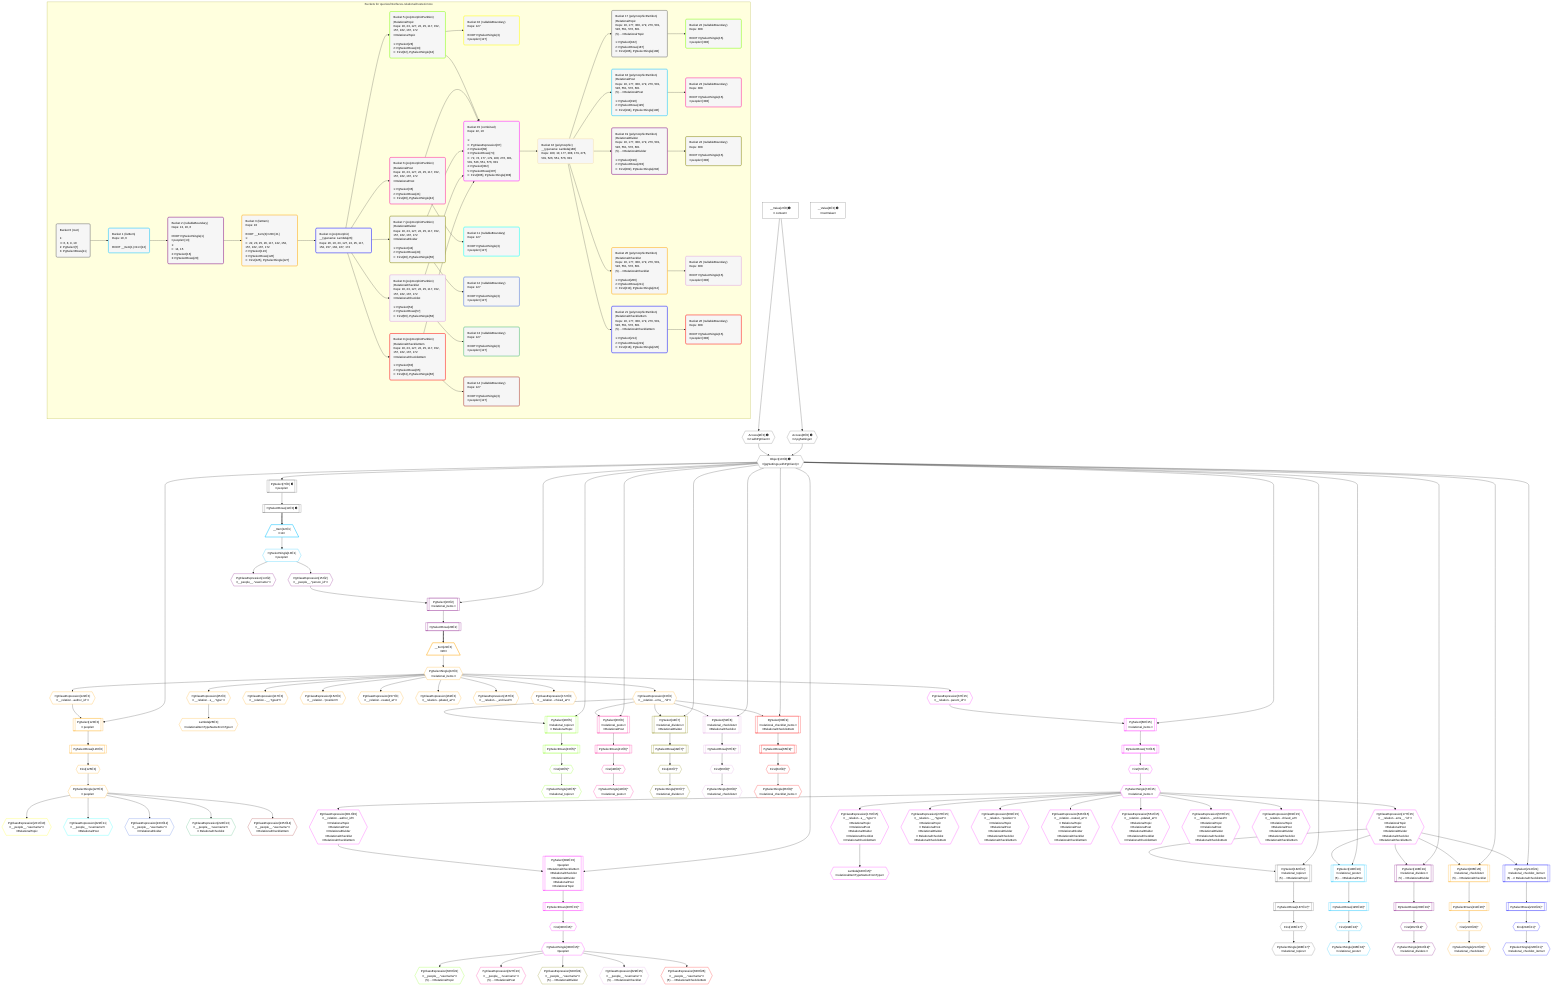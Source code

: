 %%{init: {'themeVariables': { 'fontSize': '12px'}}}%%
graph TD
    classDef path fill:#eee,stroke:#000,color:#000
    classDef plan fill:#fff,stroke-width:1px,color:#000
    classDef itemplan fill:#fff,stroke-width:2px,color:#000
    classDef unbatchedplan fill:#dff,stroke-width:1px,color:#000
    classDef sideeffectplan fill:#fcc,stroke-width:2px,color:#000
    classDef bucket fill:#f6f6f6,color:#000,stroke-width:2px,text-align:left

    subgraph "Buckets for queries/interfaces-relational/nested-more"
    Bucket0("Bucket 0 (root)<br /><br />1: <br />ᐳ: 6, 8, 9, 10<br />2: PgSelect[7]<br />3: PgSelectRows[11]"):::bucket
    Bucket1("Bucket 1 (listItem)<br />Deps: 10, 6<br /><br />ROOT __Item{1}ᐸ11ᐳ[12]"):::bucket
    Bucket2("Bucket 2 (nullableBoundary)<br />Deps: 13, 10, 6<br /><br />ROOT PgSelectSingle{1}ᐸpeopleᐳ[13]<br />1: <br />ᐳ: 14, 15<br />2: PgSelect[16]<br />3: PgSelectRows[20]"):::bucket
    Bucket3("Bucket 3 (listItem)<br />Deps: 10<br /><br />ROOT __Item{3}ᐸ20ᐳ[21]<br />1: <br />ᐳ: 22, 23, 25, 26, 117, 122, 152, 157, 162, 167, 172<br />2: PgSelect[123]<br />3: PgSelectRows[126]<br />ᐳ: First[125], PgSelectSingle[127]"):::bucket
    Bucket4("Bucket 4 (polymorphic)<br />__typename: Lambda[26]<br />Deps: 26, 10, 23, 127, 22, 25, 117, 152, 157, 162, 167, 172"):::bucket
    Bucket5("Bucket 5 (polymorphicPartition)<br />|RelationalTopic<br />Deps: 10, 23, 127, 22, 25, 117, 152, 157, 162, 167, 172<br />ᐳRelationalTopic<br /><br />1: PgSelect[28]<br />2: PgSelectRows[33]<br />ᐳ: First[32], PgSelectSingle[34]"):::bucket
    Bucket6("Bucket 6 (polymorphicPartition)<br />|RelationalPost<br />Deps: 10, 23, 127, 22, 25, 117, 152, 157, 162, 167, 172<br />ᐳRelationalPost<br /><br />1: PgSelect[36]<br />2: PgSelectRows[41]<br />ᐳ: First[40], PgSelectSingle[42]"):::bucket
    Bucket7("Bucket 7 (polymorphicPartition)<br />|RelationalDivider<br />Deps: 10, 23, 127, 22, 25, 117, 152, 157, 162, 167, 172<br />ᐳRelationalDivider<br /><br />1: PgSelect[44]<br />2: PgSelectRows[49]<br />ᐳ: First[48], PgSelectSingle[50]"):::bucket
    Bucket8("Bucket 8 (polymorphicPartition)<br />|RelationalChecklist<br />Deps: 10, 23, 127, 22, 25, 117, 152, 157, 162, 167, 172<br />ᐳRelationalChecklist<br /><br />1: PgSelect[52]<br />2: PgSelectRows[57]<br />ᐳ: First[56], PgSelectSingle[58]"):::bucket
    Bucket9("Bucket 9 (polymorphicPartition)<br />|RelationalChecklistItem<br />Deps: 10, 23, 127, 22, 25, 117, 152, 157, 162, 167, 172<br />ᐳRelationalChecklistItem<br /><br />1: PgSelect[60]<br />2: PgSelectRows[65]<br />ᐳ: First[64], PgSelectSingle[66]"):::bucket
    Bucket10("Bucket 10 (nullableBoundary)<br />Deps: 127<br /><br />ROOT PgSelectSingle{3}ᐸpeopleᐳ[127]"):::bucket
    Bucket11("Bucket 11 (nullableBoundary)<br />Deps: 127<br /><br />ROOT PgSelectSingle{3}ᐸpeopleᐳ[127]"):::bucket
    Bucket12("Bucket 12 (nullableBoundary)<br />Deps: 127<br /><br />ROOT PgSelectSingle{3}ᐸpeopleᐳ[127]"):::bucket
    Bucket13("Bucket 13 (nullableBoundary)<br />Deps: 127<br /><br />ROOT PgSelectSingle{3}ᐸpeopleᐳ[127]"):::bucket
    Bucket14("Bucket 14 (nullableBoundary)<br />Deps: 127<br /><br />ROOT PgSelectSingle{3}ᐸpeopleᐳ[127]"):::bucket
    Bucket15("Bucket 15 (combined)<br />Deps: 22, 10<br /><br />1: <br />ᐳ: PgClassExpression[67]<br />2: PgSelect[68]<br />3: PgSelectRows[73]<br />ᐳ: 72, 74, 177, 179, 180, 276, 301, 501, 526, 551, 576, 601<br />4: PgSelect[302]<br />5: PgSelectRows[307]<br />ᐳ: First[306], PgSelectSingle[308]"):::bucket
    Bucket16("Bucket 16 (polymorphic)<br />__typename: Lambda[180]<br />Deps: 180, 10, 177, 308, 179, 276, 501, 526, 551, 576, 601"):::bucket
    Bucket17("Bucket 17 (polymorphicPartition)<br />|RelationalTopic<br />Deps: 10, 177, 308, 179, 276, 501, 526, 551, 576, 601<br />(5) ...ᐳRelationalTopic<br /><br />1: PgSelect[182]<br />2: PgSelectRows[187]<br />ᐳ: First[186], PgSelectSingle[188]"):::bucket
    Bucket18("Bucket 18 (polymorphicPartition)<br />|RelationalPost<br />Deps: 10, 177, 308, 179, 276, 501, 526, 551, 576, 601<br />(5) ...ᐳRelationalPost<br /><br />1: PgSelect[190]<br />2: PgSelectRows[195]<br />ᐳ: First[194], PgSelectSingle[196]"):::bucket
    Bucket19("Bucket 19 (polymorphicPartition)<br />|RelationalDivider<br />Deps: 10, 177, 308, 179, 276, 501, 526, 551, 576, 601<br />(5) ...ᐳRelationalDivider<br /><br />1: PgSelect[198]<br />2: PgSelectRows[203]<br />ᐳ: First[202], PgSelectSingle[204]"):::bucket
    Bucket20("Bucket 20 (polymorphicPartition)<br />|RelationalChecklist<br />Deps: 10, 177, 308, 179, 276, 501, 526, 551, 576, 601<br />(5) ...ᐳRelationalChecklist<br /><br />1: PgSelect[206]<br />2: PgSelectRows[211]<br />ᐳ: First[210], PgSelectSingle[212]"):::bucket
    Bucket21("Bucket 21 (polymorphicPartition)<br />|RelationalChecklistItem<br />Deps: 10, 177, 308, 179, 276, 501, 526, 551, 576, 601<br />(5) ...ᐳRelationalChecklistItem<br /><br />1: PgSelect[214]<br />2: PgSelectRows[219]<br />ᐳ: First[218], PgSelectSingle[220]"):::bucket
    Bucket22("Bucket 22 (nullableBoundary)<br />Deps: 308<br /><br />ROOT PgSelectSingle{15}ᐸpeopleᐳ[308]"):::bucket
    Bucket23("Bucket 23 (nullableBoundary)<br />Deps: 308<br /><br />ROOT PgSelectSingle{15}ᐸpeopleᐳ[308]"):::bucket
    Bucket24("Bucket 24 (nullableBoundary)<br />Deps: 308<br /><br />ROOT PgSelectSingle{15}ᐸpeopleᐳ[308]"):::bucket
    Bucket25("Bucket 25 (nullableBoundary)<br />Deps: 308<br /><br />ROOT PgSelectSingle{15}ᐸpeopleᐳ[308]"):::bucket
    Bucket26("Bucket 26 (nullableBoundary)<br />Deps: 308<br /><br />ROOT PgSelectSingle{15}ᐸpeopleᐳ[308]"):::bucket
    end
    Bucket0 --> Bucket1
    Bucket1 --> Bucket2
    Bucket2 --> Bucket3
    Bucket3 --> Bucket4
    Bucket4 --> Bucket5 & Bucket6 & Bucket7 & Bucket8 & Bucket9
    Bucket5 --> Bucket10 & Bucket15
    Bucket6 --> Bucket11 & Bucket15
    Bucket7 --> Bucket12 & Bucket15
    Bucket8 --> Bucket13 & Bucket15
    Bucket9 --> Bucket14 & Bucket15
    Bucket15 --> Bucket16
    Bucket16 --> Bucket17 & Bucket18 & Bucket19 & Bucket20 & Bucket21
    Bucket17 --> Bucket22
    Bucket18 --> Bucket23
    Bucket19 --> Bucket24
    Bucket20 --> Bucket25
    Bucket21 --> Bucket26

    %% plan dependencies
    PgSelect7[["PgSelect[7∈0] ➊<br />ᐸpeopleᐳ"]]:::plan
    Object10{{"Object[10∈0] ➊<br />ᐸ{pgSettings,withPgClient}ᐳ"}}:::plan
    Object10 --> PgSelect7
    Access8{{"Access[8∈0] ➊<br />ᐸ2.pgSettingsᐳ"}}:::plan
    Access9{{"Access[9∈0] ➊<br />ᐸ2.withPgClientᐳ"}}:::plan
    Access8 & Access9 --> Object10
    __Value2["__Value[2∈0] ➊<br />ᐸcontextᐳ"]:::plan
    __Value2 --> Access8
    __Value2 --> Access9
    PgSelectRows11[["PgSelectRows[11∈0] ➊"]]:::plan
    PgSelect7 --> PgSelectRows11
    __Value4["__Value[4∈0] ➊<br />ᐸrootValueᐳ"]:::plan
    __Item12[/"__Item[12∈1]<br />ᐸ11ᐳ"\]:::itemplan
    PgSelectRows11 ==> __Item12
    PgSelectSingle13{{"PgSelectSingle[13∈1]<br />ᐸpeopleᐳ"}}:::plan
    __Item12 --> PgSelectSingle13
    PgSelect16[["PgSelect[16∈2]<br />ᐸrelational_itemsᐳ"]]:::plan
    PgClassExpression15{{"PgClassExpression[15∈2]<br />ᐸ__people__.”person_id”ᐳ"}}:::plan
    Object10 & PgClassExpression15 --> PgSelect16
    PgClassExpression14{{"PgClassExpression[14∈2]<br />ᐸ__people__.”username”ᐳ"}}:::plan
    PgSelectSingle13 --> PgClassExpression14
    PgSelectSingle13 --> PgClassExpression15
    PgSelectRows20[["PgSelectRows[20∈2]"]]:::plan
    PgSelect16 --> PgSelectRows20
    PgSelect123[["PgSelect[123∈3]<br />ᐸpeopleᐳ"]]:::plan
    PgClassExpression122{{"PgClassExpression[122∈3]<br />ᐸ__relation...author_id”ᐳ"}}:::plan
    Object10 & PgClassExpression122 --> PgSelect123
    __Item21[/"__Item[21∈3]<br />ᐸ20ᐳ"\]:::itemplan
    PgSelectRows20 ==> __Item21
    PgSelectSingle22{{"PgSelectSingle[22∈3]<br />ᐸrelational_itemsᐳ"}}:::plan
    __Item21 --> PgSelectSingle22
    PgClassExpression23{{"PgClassExpression[23∈3]<br />ᐸ__relation...ems__.”id”ᐳ"}}:::plan
    PgSelectSingle22 --> PgClassExpression23
    PgClassExpression25{{"PgClassExpression[25∈3]<br />ᐸ__relation...s__.”type”ᐳ"}}:::plan
    PgSelectSingle22 --> PgClassExpression25
    Lambda26{{"Lambda[26∈3]<br />ᐸrelationalItemTypeNameFromTypeᐳ"}}:::plan
    PgClassExpression25 --> Lambda26
    PgClassExpression117{{"PgClassExpression[117∈3]<br />ᐸ__relation...__.”type2”ᐳ"}}:::plan
    PgSelectSingle22 --> PgClassExpression117
    PgSelectSingle22 --> PgClassExpression122
    First125{{"First[125∈3]"}}:::plan
    PgSelectRows126[["PgSelectRows[126∈3]"]]:::plan
    PgSelectRows126 --> First125
    PgSelect123 --> PgSelectRows126
    PgSelectSingle127{{"PgSelectSingle[127∈3]<br />ᐸpeopleᐳ"}}:::plan
    First125 --> PgSelectSingle127
    PgClassExpression152{{"PgClassExpression[152∈3]<br />ᐸ__relation...”position”ᐳ"}}:::plan
    PgSelectSingle22 --> PgClassExpression152
    PgClassExpression157{{"PgClassExpression[157∈3]<br />ᐸ__relation...reated_at”ᐳ"}}:::plan
    PgSelectSingle22 --> PgClassExpression157
    PgClassExpression162{{"PgClassExpression[162∈3]<br />ᐸ__relation...pdated_at”ᐳ"}}:::plan
    PgSelectSingle22 --> PgClassExpression162
    PgClassExpression167{{"PgClassExpression[167∈3]<br />ᐸ__relation..._archived”ᐳ"}}:::plan
    PgSelectSingle22 --> PgClassExpression167
    PgClassExpression172{{"PgClassExpression[172∈3]<br />ᐸ__relation...chived_at”ᐳ"}}:::plan
    PgSelectSingle22 --> PgClassExpression172
    PgSelect28[["PgSelect[28∈5]<br />ᐸrelational_topicsᐳ<br />ᐳRelationalTopic"]]:::plan
    Object10 & PgClassExpression23 --> PgSelect28
    First32{{"First[32∈5]^"}}:::plan
    PgSelectRows33[["PgSelectRows[33∈5]^"]]:::plan
    PgSelectRows33 --> First32
    PgSelect28 --> PgSelectRows33
    PgSelectSingle34{{"PgSelectSingle[34∈5]^<br />ᐸrelational_topicsᐳ"}}:::plan
    First32 --> PgSelectSingle34
    PgSelect36[["PgSelect[36∈6]<br />ᐸrelational_postsᐳ<br />ᐳRelationalPost"]]:::plan
    Object10 & PgClassExpression23 --> PgSelect36
    First40{{"First[40∈6]^"}}:::plan
    PgSelectRows41[["PgSelectRows[41∈6]^"]]:::plan
    PgSelectRows41 --> First40
    PgSelect36 --> PgSelectRows41
    PgSelectSingle42{{"PgSelectSingle[42∈6]^<br />ᐸrelational_postsᐳ"}}:::plan
    First40 --> PgSelectSingle42
    PgSelect44[["PgSelect[44∈7]<br />ᐸrelational_dividersᐳ<br />ᐳRelationalDivider"]]:::plan
    Object10 & PgClassExpression23 --> PgSelect44
    First48{{"First[48∈7]^"}}:::plan
    PgSelectRows49[["PgSelectRows[49∈7]^"]]:::plan
    PgSelectRows49 --> First48
    PgSelect44 --> PgSelectRows49
    PgSelectSingle50{{"PgSelectSingle[50∈7]^<br />ᐸrelational_dividersᐳ"}}:::plan
    First48 --> PgSelectSingle50
    PgSelect52[["PgSelect[52∈8]<br />ᐸrelational_checklistsᐳ<br />ᐳRelationalChecklist"]]:::plan
    Object10 & PgClassExpression23 --> PgSelect52
    First56{{"First[56∈8]^"}}:::plan
    PgSelectRows57[["PgSelectRows[57∈8]^"]]:::plan
    PgSelectRows57 --> First56
    PgSelect52 --> PgSelectRows57
    PgSelectSingle58{{"PgSelectSingle[58∈8]^<br />ᐸrelational_checklistsᐳ"}}:::plan
    First56 --> PgSelectSingle58
    PgSelect60[["PgSelect[60∈9]<br />ᐸrelational_checklist_itemsᐳ<br />ᐳRelationalChecklistItem"]]:::plan
    Object10 & PgClassExpression23 --> PgSelect60
    First64{{"First[64∈9]^"}}:::plan
    PgSelectRows65[["PgSelectRows[65∈9]^"]]:::plan
    PgSelectRows65 --> First64
    PgSelect60 --> PgSelectRows65
    PgSelectSingle66{{"PgSelectSingle[66∈9]^<br />ᐸrelational_checklist_itemsᐳ"}}:::plan
    First64 --> PgSelectSingle66
    PgClassExpression221{{"PgClassExpression[221∈10]<br />ᐸ__people__.”username”ᐳ<br />ᐳRelationalTopic"}}:::plan
    PgSelectSingle127 --> PgClassExpression221
    PgClassExpression222{{"PgClassExpression[222∈11]<br />ᐸ__people__.”username”ᐳ<br />ᐳRelationalPost"}}:::plan
    PgSelectSingle127 --> PgClassExpression222
    PgClassExpression223{{"PgClassExpression[223∈12]<br />ᐸ__people__.”username”ᐳ<br />ᐳRelationalDivider"}}:::plan
    PgSelectSingle127 --> PgClassExpression223
    PgClassExpression224{{"PgClassExpression[224∈13]<br />ᐸ__people__.”username”ᐳ<br />ᐳRelationalChecklist"}}:::plan
    PgSelectSingle127 --> PgClassExpression224
    PgClassExpression225{{"PgClassExpression[225∈14]<br />ᐸ__people__.”username”ᐳ<br />ᐳRelationalChecklistItem"}}:::plan
    PgSelectSingle127 --> PgClassExpression225
    PgSelect68[["PgSelect[68∈15]<br />ᐸrelational_itemsᐳ"]]:::plan
    PgClassExpression67{{"PgClassExpression[67∈15]<br />ᐸ__relation...parent_id”ᐳ"}}:::plan
    Object10 & PgClassExpression67 --> PgSelect68
    PgSelect302[["PgSelect[302∈15]<br />ᐸpeopleᐳ<br />ᐳRelationalChecklistItem<br />ᐳRelationalChecklist<br />ᐳRelationalDivider<br />ᐳRelationalPost<br />ᐳRelationalTopic"]]:::plan
    PgClassExpression301{{"PgClassExpression[301∈15]<br />ᐸ__relation...author_id”ᐳ<br />ᐳRelationalTopic<br />ᐳRelationalPost<br />ᐳRelationalDivider<br />ᐳRelationalChecklist<br />ᐳRelationalChecklistItem"}}:::plan
    Object10 & PgClassExpression301 --> PgSelect302
    PgSelectSingle22 --> PgClassExpression67
    First72{{"First[72∈15]"}}:::plan
    PgSelectRows73[["PgSelectRows[73∈15]"]]:::plan
    PgSelectRows73 --> First72
    PgSelect68 --> PgSelectRows73
    PgSelectSingle74{{"PgSelectSingle[74∈15]<br />ᐸrelational_itemsᐳ"}}:::plan
    First72 --> PgSelectSingle74
    PgClassExpression177{{"PgClassExpression[177∈15]<br />ᐸ__relation...ems__.”id”ᐳ<br />ᐳRelationalTopic<br />ᐳRelationalPost<br />ᐳRelationalDivider<br />ᐳRelationalChecklist<br />ᐳRelationalChecklistItem"}}:::plan
    PgSelectSingle74 --> PgClassExpression177
    PgClassExpression179{{"PgClassExpression[179∈15]<br />ᐸ__relation...s__.”type”ᐳ<br />ᐳRelationalTopic<br />ᐳRelationalPost<br />ᐳRelationalDivider<br />ᐳRelationalChecklist<br />ᐳRelationalChecklistItem"}}:::plan
    PgSelectSingle74 --> PgClassExpression179
    Lambda180{{"Lambda[180∈15]^<br />ᐸrelationalItemTypeNameFromTypeᐳ"}}:::plan
    PgClassExpression179 --> Lambda180
    PgClassExpression276{{"PgClassExpression[276∈15]<br />ᐸ__relation...__.”type2”ᐳ<br />ᐳRelationalTopic<br />ᐳRelationalPost<br />ᐳRelationalDivider<br />ᐳRelationalChecklist<br />ᐳRelationalChecklistItem"}}:::plan
    PgSelectSingle74 --> PgClassExpression276
    PgSelectSingle74 --> PgClassExpression301
    First306{{"First[306∈15]^"}}:::plan
    PgSelectRows307[["PgSelectRows[307∈15]^"]]:::plan
    PgSelectRows307 --> First306
    PgSelect302 --> PgSelectRows307
    PgSelectSingle308{{"PgSelectSingle[308∈15]^<br />ᐸpeopleᐳ"}}:::plan
    First306 --> PgSelectSingle308
    PgClassExpression501{{"PgClassExpression[501∈15]<br />ᐸ__relation...”position”ᐳ<br />ᐳRelationalTopic<br />ᐳRelationalPost<br />ᐳRelationalDivider<br />ᐳRelationalChecklist<br />ᐳRelationalChecklistItem"}}:::plan
    PgSelectSingle74 --> PgClassExpression501
    PgClassExpression526{{"PgClassExpression[526∈15]<br />ᐸ__relation...reated_at”ᐳ<br />ᐳRelationalTopic<br />ᐳRelationalPost<br />ᐳRelationalDivider<br />ᐳRelationalChecklist<br />ᐳRelationalChecklistItem"}}:::plan
    PgSelectSingle74 --> PgClassExpression526
    PgClassExpression551{{"PgClassExpression[551∈15]<br />ᐸ__relation...pdated_at”ᐳ<br />ᐳRelationalTopic<br />ᐳRelationalPost<br />ᐳRelationalDivider<br />ᐳRelationalChecklist<br />ᐳRelationalChecklistItem"}}:::plan
    PgSelectSingle74 --> PgClassExpression551
    PgClassExpression576{{"PgClassExpression[576∈15]<br />ᐸ__relation..._archived”ᐳ<br />ᐳRelationalTopic<br />ᐳRelationalPost<br />ᐳRelationalDivider<br />ᐳRelationalChecklist<br />ᐳRelationalChecklistItem"}}:::plan
    PgSelectSingle74 --> PgClassExpression576
    PgClassExpression601{{"PgClassExpression[601∈15]<br />ᐸ__relation...chived_at”ᐳ<br />ᐳRelationalTopic<br />ᐳRelationalPost<br />ᐳRelationalDivider<br />ᐳRelationalChecklist<br />ᐳRelationalChecklistItem"}}:::plan
    PgSelectSingle74 --> PgClassExpression601
    PgSelect182[["PgSelect[182∈17]<br />ᐸrelational_topicsᐳ<br />(5) ...ᐳRelationalTopic"]]:::plan
    Object10 & PgClassExpression177 --> PgSelect182
    First186{{"First[186∈17]^"}}:::plan
    PgSelectRows187[["PgSelectRows[187∈17]^"]]:::plan
    PgSelectRows187 --> First186
    PgSelect182 --> PgSelectRows187
    PgSelectSingle188{{"PgSelectSingle[188∈17]^<br />ᐸrelational_topicsᐳ"}}:::plan
    First186 --> PgSelectSingle188
    PgSelect190[["PgSelect[190∈18]<br />ᐸrelational_postsᐳ<br />(5) ...ᐳRelationalPost"]]:::plan
    Object10 & PgClassExpression177 --> PgSelect190
    First194{{"First[194∈18]^"}}:::plan
    PgSelectRows195[["PgSelectRows[195∈18]^"]]:::plan
    PgSelectRows195 --> First194
    PgSelect190 --> PgSelectRows195
    PgSelectSingle196{{"PgSelectSingle[196∈18]^<br />ᐸrelational_postsᐳ"}}:::plan
    First194 --> PgSelectSingle196
    PgSelect198[["PgSelect[198∈19]<br />ᐸrelational_dividersᐳ<br />(5) ...ᐳRelationalDivider"]]:::plan
    Object10 & PgClassExpression177 --> PgSelect198
    First202{{"First[202∈19]^"}}:::plan
    PgSelectRows203[["PgSelectRows[203∈19]^"]]:::plan
    PgSelectRows203 --> First202
    PgSelect198 --> PgSelectRows203
    PgSelectSingle204{{"PgSelectSingle[204∈19]^<br />ᐸrelational_dividersᐳ"}}:::plan
    First202 --> PgSelectSingle204
    PgSelect206[["PgSelect[206∈20]<br />ᐸrelational_checklistsᐳ<br />(5) ...ᐳRelationalChecklist"]]:::plan
    Object10 & PgClassExpression177 --> PgSelect206
    First210{{"First[210∈20]^"}}:::plan
    PgSelectRows211[["PgSelectRows[211∈20]^"]]:::plan
    PgSelectRows211 --> First210
    PgSelect206 --> PgSelectRows211
    PgSelectSingle212{{"PgSelectSingle[212∈20]^<br />ᐸrelational_checklistsᐳ"}}:::plan
    First210 --> PgSelectSingle212
    PgSelect214[["PgSelect[214∈21]<br />ᐸrelational_checklist_itemsᐳ<br />(5) ...ᐳRelationalChecklistItem"]]:::plan
    Object10 & PgClassExpression177 --> PgSelect214
    First218{{"First[218∈21]^"}}:::plan
    PgSelectRows219[["PgSelectRows[219∈21]^"]]:::plan
    PgSelectRows219 --> First218
    PgSelect214 --> PgSelectRows219
    PgSelectSingle220{{"PgSelectSingle[220∈21]^<br />ᐸrelational_checklist_itemsᐳ"}}:::plan
    First218 --> PgSelectSingle220
    PgClassExpression626{{"PgClassExpression[626∈22]<br />ᐸ__people__.”username”ᐳ<br />(5) ...ᐳRelationalTopic"}}:::plan
    PgSelectSingle308 --> PgClassExpression626
    PgClassExpression627{{"PgClassExpression[627∈23]<br />ᐸ__people__.”username”ᐳ<br />(5) ...ᐳRelationalPost"}}:::plan
    PgSelectSingle308 --> PgClassExpression627
    PgClassExpression628{{"PgClassExpression[628∈24]<br />ᐸ__people__.”username”ᐳ<br />(5) ...ᐳRelationalDivider"}}:::plan
    PgSelectSingle308 --> PgClassExpression628
    PgClassExpression629{{"PgClassExpression[629∈25]<br />ᐸ__people__.”username”ᐳ<br />(5) ...ᐳRelationalChecklist"}}:::plan
    PgSelectSingle308 --> PgClassExpression629
    PgClassExpression630{{"PgClassExpression[630∈26]<br />ᐸ__people__.”username”ᐳ<br />(5) ...ᐳRelationalChecklistItem"}}:::plan
    PgSelectSingle308 --> PgClassExpression630

    %% define steps
    classDef bucket0 stroke:#696969
    class Bucket0,__Value2,__Value4,PgSelect7,Access8,Access9,Object10,PgSelectRows11 bucket0
    classDef bucket1 stroke:#00bfff
    class Bucket1,__Item12,PgSelectSingle13 bucket1
    classDef bucket2 stroke:#7f007f
    class Bucket2,PgClassExpression14,PgClassExpression15,PgSelect16,PgSelectRows20 bucket2
    classDef bucket3 stroke:#ffa500
    class Bucket3,__Item21,PgSelectSingle22,PgClassExpression23,PgClassExpression25,Lambda26,PgClassExpression117,PgClassExpression122,PgSelect123,First125,PgSelectRows126,PgSelectSingle127,PgClassExpression152,PgClassExpression157,PgClassExpression162,PgClassExpression167,PgClassExpression172 bucket3
    classDef bucket4 stroke:#0000ff
    class Bucket4 bucket4
    classDef bucket5 stroke:#7fff00
    class Bucket5,PgSelect28,First32,PgSelectRows33,PgSelectSingle34 bucket5
    classDef bucket6 stroke:#ff1493
    class Bucket6,PgSelect36,First40,PgSelectRows41,PgSelectSingle42 bucket6
    classDef bucket7 stroke:#808000
    class Bucket7,PgSelect44,First48,PgSelectRows49,PgSelectSingle50 bucket7
    classDef bucket8 stroke:#dda0dd
    class Bucket8,PgSelect52,First56,PgSelectRows57,PgSelectSingle58 bucket8
    classDef bucket9 stroke:#ff0000
    class Bucket9,PgSelect60,First64,PgSelectRows65,PgSelectSingle66 bucket9
    classDef bucket10 stroke:#ffff00
    class Bucket10,PgClassExpression221 bucket10
    classDef bucket11 stroke:#00ffff
    class Bucket11,PgClassExpression222 bucket11
    classDef bucket12 stroke:#4169e1
    class Bucket12,PgClassExpression223 bucket12
    classDef bucket13 stroke:#3cb371
    class Bucket13,PgClassExpression224 bucket13
    classDef bucket14 stroke:#a52a2a
    class Bucket14,PgClassExpression225 bucket14
    classDef bucket15 stroke:#ff00ff
    class Bucket15,PgClassExpression67,PgSelect68,First72,PgSelectRows73,PgSelectSingle74,PgClassExpression177,PgClassExpression179,Lambda180,PgClassExpression276,PgClassExpression301,PgSelect302,First306,PgSelectRows307,PgSelectSingle308,PgClassExpression501,PgClassExpression526,PgClassExpression551,PgClassExpression576,PgClassExpression601 bucket15
    classDef bucket16 stroke:#f5deb3
    class Bucket16 bucket16
    classDef bucket17 stroke:#696969
    class Bucket17,PgSelect182,First186,PgSelectRows187,PgSelectSingle188 bucket17
    classDef bucket18 stroke:#00bfff
    class Bucket18,PgSelect190,First194,PgSelectRows195,PgSelectSingle196 bucket18
    classDef bucket19 stroke:#7f007f
    class Bucket19,PgSelect198,First202,PgSelectRows203,PgSelectSingle204 bucket19
    classDef bucket20 stroke:#ffa500
    class Bucket20,PgSelect206,First210,PgSelectRows211,PgSelectSingle212 bucket20
    classDef bucket21 stroke:#0000ff
    class Bucket21,PgSelect214,First218,PgSelectRows219,PgSelectSingle220 bucket21
    classDef bucket22 stroke:#7fff00
    class Bucket22,PgClassExpression626 bucket22
    classDef bucket23 stroke:#ff1493
    class Bucket23,PgClassExpression627 bucket23
    classDef bucket24 stroke:#808000
    class Bucket24,PgClassExpression628 bucket24
    classDef bucket25 stroke:#dda0dd
    class Bucket25,PgClassExpression629 bucket25
    classDef bucket26 stroke:#ff0000
    class Bucket26,PgClassExpression630 bucket26